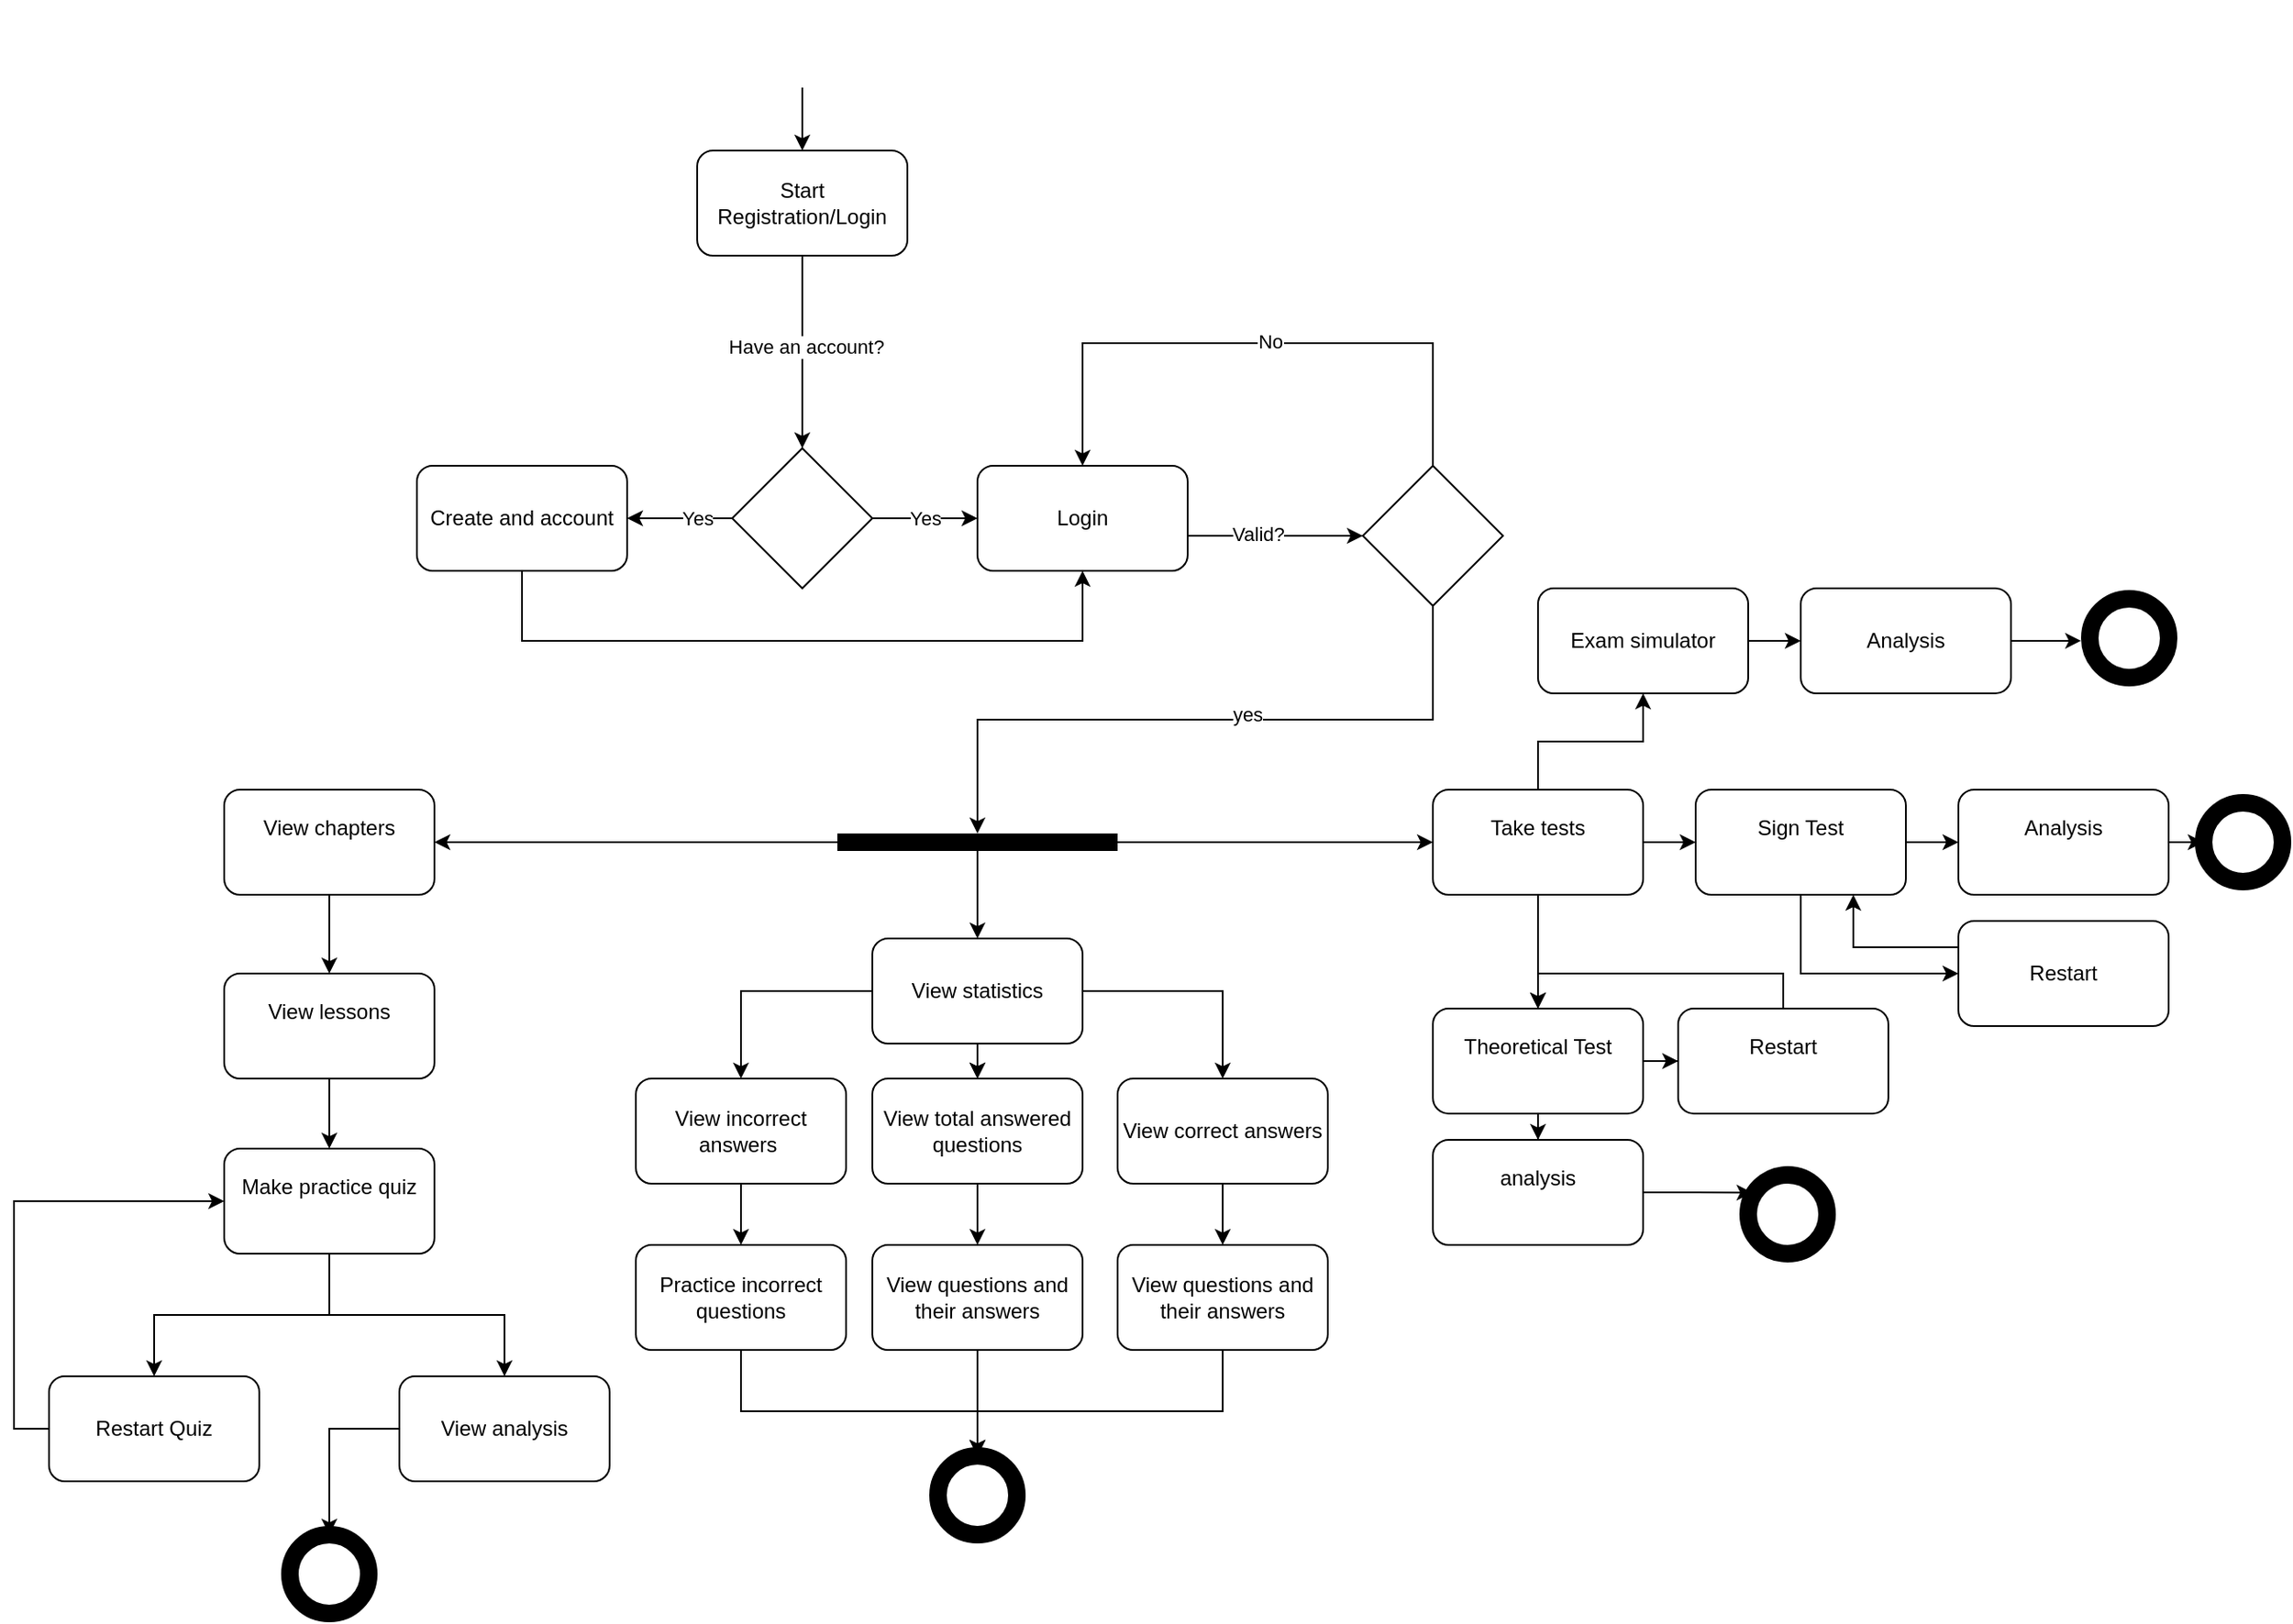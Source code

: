 <mxfile version="24.2.0" type="github">
  <diagram name="Page-1" id="QPpZEPjIt43WbOSFnrUt">
    <mxGraphModel dx="2374" dy="1022" grid="1" gridSize="10" guides="1" tooltips="1" connect="1" arrows="1" fold="1" page="1" pageScale="1" pageWidth="850" pageHeight="1100" math="0" shadow="0">
      <root>
        <mxCell id="0" />
        <mxCell id="1" parent="0" />
        <mxCell id="1pdSYxy8jMLRYQ2kTdl5-2" value="" style="shape=image;html=1;verticalAlign=top;verticalLabelPosition=bottom;labelBackgroundColor=#ffffff;imageAspect=0;aspect=fixed;image=https://cdn4.iconfinder.com/data/icons/essential-app-2/16/record-round-circle-dot-128.png" parent="1" vertex="1">
          <mxGeometry x="375" y="164" width="50" height="50" as="geometry" />
        </mxCell>
        <mxCell id="1pdSYxy8jMLRYQ2kTdl5-4" value="" style="endArrow=classic;html=1;rounded=0;" parent="1" source="1pdSYxy8jMLRYQ2kTdl5-2" edge="1">
          <mxGeometry width="50" height="50" relative="1" as="geometry">
            <mxPoint x="360" y="280" as="sourcePoint" />
            <mxPoint x="400" y="250" as="targetPoint" />
            <Array as="points">
              <mxPoint x="400" y="220" />
            </Array>
          </mxGeometry>
        </mxCell>
        <mxCell id="1pdSYxy8jMLRYQ2kTdl5-11" style="edgeStyle=orthogonalEdgeStyle;rounded=0;orthogonalLoop=1;jettySize=auto;html=1;exitX=0.5;exitY=1;exitDx=0;exitDy=0;entryX=0.5;entryY=0;entryDx=0;entryDy=0;" parent="1" source="1pdSYxy8jMLRYQ2kTdl5-5" target="1pdSYxy8jMLRYQ2kTdl5-10" edge="1">
          <mxGeometry relative="1" as="geometry" />
        </mxCell>
        <mxCell id="1pdSYxy8jMLRYQ2kTdl5-12" value="Have an account?" style="edgeLabel;html=1;align=center;verticalAlign=middle;resizable=0;points=[];" parent="1pdSYxy8jMLRYQ2kTdl5-11" vertex="1" connectable="0">
          <mxGeometry x="-0.054" y="2" relative="1" as="geometry">
            <mxPoint as="offset" />
          </mxGeometry>
        </mxCell>
        <mxCell id="1pdSYxy8jMLRYQ2kTdl5-5" value="Start Registration/Login" style="rounded=1;whiteSpace=wrap;html=1;" parent="1" vertex="1">
          <mxGeometry x="340" y="250" width="120" height="60" as="geometry" />
        </mxCell>
        <mxCell id="1pdSYxy8jMLRYQ2kTdl5-14" value="Yes" style="edgeStyle=orthogonalEdgeStyle;rounded=0;orthogonalLoop=1;jettySize=auto;html=1;" parent="1" source="1pdSYxy8jMLRYQ2kTdl5-10" target="1pdSYxy8jMLRYQ2kTdl5-13" edge="1">
          <mxGeometry relative="1" as="geometry" />
        </mxCell>
        <mxCell id="1pdSYxy8jMLRYQ2kTdl5-16" value="" style="edgeStyle=orthogonalEdgeStyle;rounded=0;orthogonalLoop=1;jettySize=auto;html=1;" parent="1" source="1pdSYxy8jMLRYQ2kTdl5-10" target="1pdSYxy8jMLRYQ2kTdl5-15" edge="1">
          <mxGeometry relative="1" as="geometry" />
        </mxCell>
        <mxCell id="1pdSYxy8jMLRYQ2kTdl5-17" value="Yes" style="edgeLabel;html=1;align=center;verticalAlign=middle;resizable=0;points=[];" parent="1pdSYxy8jMLRYQ2kTdl5-16" vertex="1" connectable="0">
          <mxGeometry x="-0.4" y="3" relative="1" as="geometry">
            <mxPoint x="-2" y="-3" as="offset" />
          </mxGeometry>
        </mxCell>
        <mxCell id="1pdSYxy8jMLRYQ2kTdl5-10" value="" style="rhombus;whiteSpace=wrap;html=1;" parent="1" vertex="1">
          <mxGeometry x="360" y="420" width="80" height="80" as="geometry" />
        </mxCell>
        <mxCell id="1pdSYxy8jMLRYQ2kTdl5-20" value="" style="edgeStyle=orthogonalEdgeStyle;rounded=0;orthogonalLoop=1;jettySize=auto;html=1;entryX=0;entryY=0.5;entryDx=0;entryDy=0;" parent="1" source="1pdSYxy8jMLRYQ2kTdl5-13" target="1pdSYxy8jMLRYQ2kTdl5-24" edge="1">
          <mxGeometry relative="1" as="geometry">
            <mxPoint x="700" y="460" as="targetPoint" />
            <Array as="points">
              <mxPoint x="640" y="470" />
              <mxPoint x="640" y="470" />
            </Array>
          </mxGeometry>
        </mxCell>
        <mxCell id="1pdSYxy8jMLRYQ2kTdl5-21" value="Valid?" style="edgeLabel;html=1;align=center;verticalAlign=middle;resizable=0;points=[];" parent="1pdSYxy8jMLRYQ2kTdl5-20" vertex="1" connectable="0">
          <mxGeometry x="-0.2" y="1" relative="1" as="geometry">
            <mxPoint as="offset" />
          </mxGeometry>
        </mxCell>
        <mxCell id="1pdSYxy8jMLRYQ2kTdl5-13" value="Login" style="rounded=1;whiteSpace=wrap;html=1;" parent="1" vertex="1">
          <mxGeometry x="500" y="430" width="120" height="60" as="geometry" />
        </mxCell>
        <mxCell id="1pdSYxy8jMLRYQ2kTdl5-18" style="edgeStyle=orthogonalEdgeStyle;rounded=0;orthogonalLoop=1;jettySize=auto;html=1;entryX=0.5;entryY=1;entryDx=0;entryDy=0;" parent="1" source="1pdSYxy8jMLRYQ2kTdl5-15" target="1pdSYxy8jMLRYQ2kTdl5-13" edge="1">
          <mxGeometry relative="1" as="geometry">
            <Array as="points">
              <mxPoint x="240" y="530" />
              <mxPoint x="560" y="530" />
            </Array>
          </mxGeometry>
        </mxCell>
        <mxCell id="1pdSYxy8jMLRYQ2kTdl5-15" value="Create and account" style="rounded=1;whiteSpace=wrap;html=1;" parent="1" vertex="1">
          <mxGeometry x="180" y="430" width="120" height="60" as="geometry" />
        </mxCell>
        <mxCell id="1pdSYxy8jMLRYQ2kTdl5-23" style="edgeStyle=orthogonalEdgeStyle;rounded=0;orthogonalLoop=1;jettySize=auto;html=1;entryX=0.5;entryY=0;entryDx=0;entryDy=0;" parent="1" target="1pdSYxy8jMLRYQ2kTdl5-13" edge="1">
          <mxGeometry relative="1" as="geometry">
            <mxPoint x="760" y="290" as="targetPoint" />
            <mxPoint x="760" y="430" as="sourcePoint" />
            <Array as="points">
              <mxPoint x="760" y="360" />
              <mxPoint x="560" y="360" />
            </Array>
          </mxGeometry>
        </mxCell>
        <mxCell id="1pdSYxy8jMLRYQ2kTdl5-25" value="No" style="edgeLabel;html=1;align=center;verticalAlign=middle;resizable=0;points=[];" parent="1pdSYxy8jMLRYQ2kTdl5-23" vertex="1" connectable="0">
          <mxGeometry x="-0.041" y="-1" relative="1" as="geometry">
            <mxPoint as="offset" />
          </mxGeometry>
        </mxCell>
        <mxCell id="1pdSYxy8jMLRYQ2kTdl5-24" value="" style="rhombus;whiteSpace=wrap;html=1;" parent="1" vertex="1">
          <mxGeometry x="720" y="430" width="80" height="80" as="geometry" />
        </mxCell>
        <mxCell id="1pdSYxy8jMLRYQ2kTdl5-42" style="edgeStyle=orthogonalEdgeStyle;rounded=0;orthogonalLoop=1;jettySize=auto;html=1;" parent="1" source="1pdSYxy8jMLRYQ2kTdl5-31" target="1pdSYxy8jMLRYQ2kTdl5-38" edge="1">
          <mxGeometry relative="1" as="geometry" />
        </mxCell>
        <mxCell id="1pdSYxy8jMLRYQ2kTdl5-43" style="edgeStyle=orthogonalEdgeStyle;rounded=0;orthogonalLoop=1;jettySize=auto;html=1;entryX=0.5;entryY=0;entryDx=0;entryDy=0;" parent="1" source="1pdSYxy8jMLRYQ2kTdl5-31" target="1pdSYxy8jMLRYQ2kTdl5-44" edge="1">
          <mxGeometry relative="1" as="geometry">
            <mxPoint x="500" y="760" as="targetPoint" />
          </mxGeometry>
        </mxCell>
        <mxCell id="1pdSYxy8jMLRYQ2kTdl5-31" value="" style="line;strokeWidth=10;html=1;" parent="1" vertex="1">
          <mxGeometry x="420" y="640" width="160" height="10" as="geometry" />
        </mxCell>
        <mxCell id="1pdSYxy8jMLRYQ2kTdl5-33" style="edgeStyle=orthogonalEdgeStyle;rounded=0;orthogonalLoop=1;jettySize=auto;html=1;exitX=0.5;exitY=1;exitDx=0;exitDy=0;" parent="1" source="1pdSYxy8jMLRYQ2kTdl5-24" target="1pdSYxy8jMLRYQ2kTdl5-31" edge="1">
          <mxGeometry relative="1" as="geometry">
            <mxPoint x="540" y="630" as="targetPoint" />
          </mxGeometry>
        </mxCell>
        <mxCell id="1pdSYxy8jMLRYQ2kTdl5-34" value="yes" style="edgeLabel;html=1;align=center;verticalAlign=middle;resizable=0;points=[];" parent="1pdSYxy8jMLRYQ2kTdl5-33" vertex="1" connectable="0">
          <mxGeometry x="-0.12" y="-3" relative="1" as="geometry">
            <mxPoint as="offset" />
          </mxGeometry>
        </mxCell>
        <mxCell id="1pdSYxy8jMLRYQ2kTdl5-46" value="" style="edgeStyle=orthogonalEdgeStyle;rounded=0;orthogonalLoop=1;jettySize=auto;html=1;" parent="1" source="1pdSYxy8jMLRYQ2kTdl5-35" target="1pdSYxy8jMLRYQ2kTdl5-45" edge="1">
          <mxGeometry relative="1" as="geometry" />
        </mxCell>
        <mxCell id="1pdSYxy8jMLRYQ2kTdl5-35" value="View chapters" style="rounded=1;whiteSpace=wrap;html=1;verticalAlign=top;strokeWidth=1;labelBackgroundColor=default;spacingTop=8;" parent="1" vertex="1">
          <mxGeometry x="70" y="615" width="120" height="60" as="geometry" />
        </mxCell>
        <mxCell id="1pdSYxy8jMLRYQ2kTdl5-61" value="" style="edgeStyle=orthogonalEdgeStyle;rounded=0;orthogonalLoop=1;jettySize=auto;html=1;" parent="1" source="1pdSYxy8jMLRYQ2kTdl5-38" target="1pdSYxy8jMLRYQ2kTdl5-60" edge="1">
          <mxGeometry relative="1" as="geometry" />
        </mxCell>
        <mxCell id="pXvdm67rYLfqTN8kAivB-39" value="" style="edgeStyle=orthogonalEdgeStyle;rounded=0;orthogonalLoop=1;jettySize=auto;html=1;" edge="1" parent="1" source="1pdSYxy8jMLRYQ2kTdl5-38" target="pXvdm67rYLfqTN8kAivB-38">
          <mxGeometry relative="1" as="geometry" />
        </mxCell>
        <mxCell id="pXvdm67rYLfqTN8kAivB-46" style="edgeStyle=orthogonalEdgeStyle;rounded=0;orthogonalLoop=1;jettySize=auto;html=1;exitX=0.5;exitY=0;exitDx=0;exitDy=0;entryX=0.5;entryY=1;entryDx=0;entryDy=0;" edge="1" parent="1" source="1pdSYxy8jMLRYQ2kTdl5-38" target="1pdSYxy8jMLRYQ2kTdl5-81">
          <mxGeometry relative="1" as="geometry" />
        </mxCell>
        <mxCell id="1pdSYxy8jMLRYQ2kTdl5-38" value="Take tests" style="rounded=1;whiteSpace=wrap;html=1;verticalAlign=top;strokeWidth=1;labelBackgroundColor=default;spacingTop=8;" parent="1" vertex="1">
          <mxGeometry x="760" y="615" width="120" height="60" as="geometry" />
        </mxCell>
        <mxCell id="1pdSYxy8jMLRYQ2kTdl5-51" value="" style="edgeStyle=orthogonalEdgeStyle;rounded=0;orthogonalLoop=1;jettySize=auto;html=1;" parent="1" source="1pdSYxy8jMLRYQ2kTdl5-44" target="1pdSYxy8jMLRYQ2kTdl5-50" edge="1">
          <mxGeometry relative="1" as="geometry" />
        </mxCell>
        <mxCell id="1pdSYxy8jMLRYQ2kTdl5-53" value="" style="edgeStyle=orthogonalEdgeStyle;rounded=0;orthogonalLoop=1;jettySize=auto;html=1;" parent="1" source="1pdSYxy8jMLRYQ2kTdl5-44" target="1pdSYxy8jMLRYQ2kTdl5-52" edge="1">
          <mxGeometry relative="1" as="geometry" />
        </mxCell>
        <mxCell id="1pdSYxy8jMLRYQ2kTdl5-54" value="" style="edgeStyle=orthogonalEdgeStyle;rounded=0;orthogonalLoop=1;jettySize=auto;html=1;" parent="1" source="1pdSYxy8jMLRYQ2kTdl5-44" target="1pdSYxy8jMLRYQ2kTdl5-50" edge="1">
          <mxGeometry relative="1" as="geometry" />
        </mxCell>
        <mxCell id="1pdSYxy8jMLRYQ2kTdl5-59" value="" style="edgeStyle=orthogonalEdgeStyle;rounded=0;orthogonalLoop=1;jettySize=auto;html=1;" parent="1" source="1pdSYxy8jMLRYQ2kTdl5-44" target="1pdSYxy8jMLRYQ2kTdl5-58" edge="1">
          <mxGeometry relative="1" as="geometry" />
        </mxCell>
        <mxCell id="1pdSYxy8jMLRYQ2kTdl5-44" value="View statistics" style="rounded=1;whiteSpace=wrap;html=1;" parent="1" vertex="1">
          <mxGeometry x="440" y="700" width="120" height="60" as="geometry" />
        </mxCell>
        <mxCell id="1pdSYxy8jMLRYQ2kTdl5-56" style="edgeStyle=orthogonalEdgeStyle;rounded=0;orthogonalLoop=1;jettySize=auto;html=1;exitX=0.5;exitY=1;exitDx=0;exitDy=0;entryX=0.5;entryY=0;entryDx=0;entryDy=0;" parent="1" source="1pdSYxy8jMLRYQ2kTdl5-45" target="1pdSYxy8jMLRYQ2kTdl5-47" edge="1">
          <mxGeometry relative="1" as="geometry" />
        </mxCell>
        <mxCell id="1pdSYxy8jMLRYQ2kTdl5-45" value="View lessons" style="rounded=1;whiteSpace=wrap;html=1;verticalAlign=top;strokeWidth=1;labelBackgroundColor=default;spacingTop=8;" parent="1" vertex="1">
          <mxGeometry x="70" y="720" width="120" height="60" as="geometry" />
        </mxCell>
        <mxCell id="pXvdm67rYLfqTN8kAivB-58" style="edgeStyle=orthogonalEdgeStyle;rounded=0;orthogonalLoop=1;jettySize=auto;html=1;exitX=0.5;exitY=1;exitDx=0;exitDy=0;entryX=0.5;entryY=0;entryDx=0;entryDy=0;" edge="1" parent="1" source="1pdSYxy8jMLRYQ2kTdl5-47" target="pXvdm67rYLfqTN8kAivB-4">
          <mxGeometry relative="1" as="geometry" />
        </mxCell>
        <mxCell id="pXvdm67rYLfqTN8kAivB-59" style="edgeStyle=orthogonalEdgeStyle;rounded=0;orthogonalLoop=1;jettySize=auto;html=1;entryX=0.5;entryY=0;entryDx=0;entryDy=0;" edge="1" parent="1" source="1pdSYxy8jMLRYQ2kTdl5-47" target="pXvdm67rYLfqTN8kAivB-6">
          <mxGeometry relative="1" as="geometry" />
        </mxCell>
        <mxCell id="1pdSYxy8jMLRYQ2kTdl5-47" value="Make practice quiz" style="rounded=1;whiteSpace=wrap;html=1;verticalAlign=top;strokeWidth=1;labelBackgroundColor=default;spacingTop=8;" parent="1" vertex="1">
          <mxGeometry x="70" y="820" width="120" height="60" as="geometry" />
        </mxCell>
        <mxCell id="1pdSYxy8jMLRYQ2kTdl5-49" style="edgeStyle=orthogonalEdgeStyle;rounded=0;orthogonalLoop=1;jettySize=auto;html=1;entryX=0;entryY=0.5;entryDx=0;entryDy=0;entryPerimeter=0;endArrow=none;endFill=0;startArrow=classic;startFill=1;" parent="1" source="1pdSYxy8jMLRYQ2kTdl5-35" target="1pdSYxy8jMLRYQ2kTdl5-31" edge="1">
          <mxGeometry relative="1" as="geometry" />
        </mxCell>
        <mxCell id="pXvdm67rYLfqTN8kAivB-22" value="" style="edgeStyle=orthogonalEdgeStyle;rounded=0;orthogonalLoop=1;jettySize=auto;html=1;" edge="1" parent="1" source="1pdSYxy8jMLRYQ2kTdl5-50" target="pXvdm67rYLfqTN8kAivB-21">
          <mxGeometry relative="1" as="geometry" />
        </mxCell>
        <mxCell id="1pdSYxy8jMLRYQ2kTdl5-50" value="View total answered questions" style="whiteSpace=wrap;html=1;rounded=1;" parent="1" vertex="1">
          <mxGeometry x="440" y="780" width="120" height="60" as="geometry" />
        </mxCell>
        <mxCell id="pXvdm67rYLfqTN8kAivB-18" value="" style="edgeStyle=orthogonalEdgeStyle;rounded=0;orthogonalLoop=1;jettySize=auto;html=1;" edge="1" parent="1" source="1pdSYxy8jMLRYQ2kTdl5-52" target="pXvdm67rYLfqTN8kAivB-17">
          <mxGeometry relative="1" as="geometry" />
        </mxCell>
        <mxCell id="1pdSYxy8jMLRYQ2kTdl5-52" value="View incorrect answers&amp;nbsp;" style="rounded=1;whiteSpace=wrap;html=1;" parent="1" vertex="1">
          <mxGeometry x="305" y="780" width="120" height="60" as="geometry" />
        </mxCell>
        <mxCell id="pXvdm67rYLfqTN8kAivB-24" value="" style="edgeStyle=orthogonalEdgeStyle;rounded=0;orthogonalLoop=1;jettySize=auto;html=1;" edge="1" parent="1" source="1pdSYxy8jMLRYQ2kTdl5-58" target="pXvdm67rYLfqTN8kAivB-23">
          <mxGeometry relative="1" as="geometry" />
        </mxCell>
        <mxCell id="1pdSYxy8jMLRYQ2kTdl5-58" value="View correct answers" style="rounded=1;whiteSpace=wrap;html=1;" parent="1" vertex="1">
          <mxGeometry x="580" y="780" width="120" height="60" as="geometry" />
        </mxCell>
        <mxCell id="pXvdm67rYLfqTN8kAivB-35" value="" style="edgeStyle=orthogonalEdgeStyle;rounded=0;orthogonalLoop=1;jettySize=auto;html=1;" edge="1" parent="1" source="1pdSYxy8jMLRYQ2kTdl5-60" target="pXvdm67rYLfqTN8kAivB-34">
          <mxGeometry relative="1" as="geometry" />
        </mxCell>
        <mxCell id="pXvdm67rYLfqTN8kAivB-37" value="" style="edgeStyle=orthogonalEdgeStyle;rounded=0;orthogonalLoop=1;jettySize=auto;html=1;" edge="1" parent="1" source="1pdSYxy8jMLRYQ2kTdl5-60" target="pXvdm67rYLfqTN8kAivB-36">
          <mxGeometry relative="1" as="geometry" />
        </mxCell>
        <mxCell id="1pdSYxy8jMLRYQ2kTdl5-60" value="Theoretical Test" style="whiteSpace=wrap;html=1;verticalAlign=top;rounded=1;strokeWidth=1;labelBackgroundColor=default;spacingTop=8;" parent="1" vertex="1">
          <mxGeometry x="760" y="740" width="120" height="60" as="geometry" />
        </mxCell>
        <mxCell id="pXvdm67rYLfqTN8kAivB-30" value="" style="edgeStyle=orthogonalEdgeStyle;rounded=0;orthogonalLoop=1;jettySize=auto;html=1;" edge="1" parent="1" source="1pdSYxy8jMLRYQ2kTdl5-81" target="pXvdm67rYLfqTN8kAivB-29">
          <mxGeometry relative="1" as="geometry" />
        </mxCell>
        <mxCell id="1pdSYxy8jMLRYQ2kTdl5-81" value="Exam simulator" style="rounded=1;whiteSpace=wrap;html=1;" parent="1" vertex="1">
          <mxGeometry x="820" y="500" width="120" height="60" as="geometry" />
        </mxCell>
        <mxCell id="pXvdm67rYLfqTN8kAivB-57" style="edgeStyle=orthogonalEdgeStyle;rounded=0;orthogonalLoop=1;jettySize=auto;html=1;exitX=0;exitY=0.5;exitDx=0;exitDy=0;entryX=0;entryY=0.5;entryDx=0;entryDy=0;" edge="1" parent="1" source="pXvdm67rYLfqTN8kAivB-4" target="1pdSYxy8jMLRYQ2kTdl5-47">
          <mxGeometry relative="1" as="geometry" />
        </mxCell>
        <mxCell id="pXvdm67rYLfqTN8kAivB-4" value="Restart Quiz" style="rounded=1;whiteSpace=wrap;html=1;" vertex="1" parent="1">
          <mxGeometry x="-30" y="950" width="120" height="60" as="geometry" />
        </mxCell>
        <mxCell id="pXvdm67rYLfqTN8kAivB-19" style="edgeStyle=orthogonalEdgeStyle;rounded=0;orthogonalLoop=1;jettySize=auto;html=1;entryX=0.5;entryY=0;entryDx=0;entryDy=0;" edge="1" parent="1" source="pXvdm67rYLfqTN8kAivB-6" target="pXvdm67rYLfqTN8kAivB-11">
          <mxGeometry relative="1" as="geometry" />
        </mxCell>
        <mxCell id="pXvdm67rYLfqTN8kAivB-6" value="View analysis" style="rounded=1;whiteSpace=wrap;html=1;" vertex="1" parent="1">
          <mxGeometry x="170" y="950" width="120" height="60" as="geometry" />
        </mxCell>
        <mxCell id="pXvdm67rYLfqTN8kAivB-11" value="" style="ellipse;whiteSpace=wrap;html=1;verticalAlign=top;strokeWidth=10;labelBackgroundColor=default;spacingTop=8;" vertex="1" parent="1">
          <mxGeometry x="107.5" y="1040.5" width="45" height="45" as="geometry" />
        </mxCell>
        <mxCell id="pXvdm67rYLfqTN8kAivB-26" style="edgeStyle=orthogonalEdgeStyle;rounded=0;orthogonalLoop=1;jettySize=auto;html=1;" edge="1" parent="1" source="pXvdm67rYLfqTN8kAivB-17" target="pXvdm67rYLfqTN8kAivB-25">
          <mxGeometry relative="1" as="geometry">
            <Array as="points">
              <mxPoint x="365" y="970" />
              <mxPoint x="500" y="970" />
            </Array>
          </mxGeometry>
        </mxCell>
        <mxCell id="pXvdm67rYLfqTN8kAivB-17" value="Practice incorrect questions" style="whiteSpace=wrap;html=1;rounded=1;" vertex="1" parent="1">
          <mxGeometry x="305" y="875" width="120" height="60" as="geometry" />
        </mxCell>
        <mxCell id="pXvdm67rYLfqTN8kAivB-27" style="edgeStyle=orthogonalEdgeStyle;rounded=0;orthogonalLoop=1;jettySize=auto;html=1;" edge="1" parent="1" source="pXvdm67rYLfqTN8kAivB-21" target="pXvdm67rYLfqTN8kAivB-25">
          <mxGeometry relative="1" as="geometry" />
        </mxCell>
        <mxCell id="pXvdm67rYLfqTN8kAivB-21" value="View questions and their answers" style="whiteSpace=wrap;html=1;rounded=1;" vertex="1" parent="1">
          <mxGeometry x="440" y="875" width="120" height="60" as="geometry" />
        </mxCell>
        <mxCell id="pXvdm67rYLfqTN8kAivB-28" style="edgeStyle=orthogonalEdgeStyle;rounded=0;orthogonalLoop=1;jettySize=auto;html=1;entryX=0.5;entryY=0;entryDx=0;entryDy=0;" edge="1" parent="1" source="pXvdm67rYLfqTN8kAivB-23" target="pXvdm67rYLfqTN8kAivB-25">
          <mxGeometry relative="1" as="geometry">
            <Array as="points">
              <mxPoint x="640" y="970" />
              <mxPoint x="500" y="970" />
            </Array>
          </mxGeometry>
        </mxCell>
        <mxCell id="pXvdm67rYLfqTN8kAivB-23" value="View questions and their answers" style="whiteSpace=wrap;html=1;rounded=1;" vertex="1" parent="1">
          <mxGeometry x="580" y="875" width="120" height="60" as="geometry" />
        </mxCell>
        <mxCell id="pXvdm67rYLfqTN8kAivB-25" value="" style="ellipse;whiteSpace=wrap;html=1;verticalAlign=top;strokeWidth=10;labelBackgroundColor=default;spacingTop=8;" vertex="1" parent="1">
          <mxGeometry x="477.5" y="995.5" width="45" height="45" as="geometry" />
        </mxCell>
        <mxCell id="pXvdm67rYLfqTN8kAivB-29" value="Analysis" style="rounded=1;whiteSpace=wrap;html=1;" vertex="1" parent="1">
          <mxGeometry x="970" y="500" width="120" height="60" as="geometry" />
        </mxCell>
        <mxCell id="pXvdm67rYLfqTN8kAivB-31" value="" style="ellipse;whiteSpace=wrap;html=1;verticalAlign=top;strokeWidth=10;labelBackgroundColor=default;spacingTop=8;" vertex="1" parent="1">
          <mxGeometry x="1135" y="506" width="45" height="45" as="geometry" />
        </mxCell>
        <mxCell id="pXvdm67rYLfqTN8kAivB-34" value="analysis" style="whiteSpace=wrap;html=1;verticalAlign=top;rounded=1;strokeWidth=1;labelBackgroundColor=default;spacingTop=8;" vertex="1" parent="1">
          <mxGeometry x="760" y="815" width="120" height="60" as="geometry" />
        </mxCell>
        <mxCell id="pXvdm67rYLfqTN8kAivB-53" style="edgeStyle=orthogonalEdgeStyle;rounded=0;orthogonalLoop=1;jettySize=auto;html=1;exitX=0.5;exitY=0;exitDx=0;exitDy=0;entryX=0.5;entryY=0;entryDx=0;entryDy=0;" edge="1" parent="1" source="pXvdm67rYLfqTN8kAivB-36" target="1pdSYxy8jMLRYQ2kTdl5-60">
          <mxGeometry relative="1" as="geometry" />
        </mxCell>
        <mxCell id="pXvdm67rYLfqTN8kAivB-36" value="Restart" style="whiteSpace=wrap;html=1;verticalAlign=top;rounded=1;strokeWidth=1;labelBackgroundColor=default;spacingTop=8;" vertex="1" parent="1">
          <mxGeometry x="900" y="740" width="120" height="60" as="geometry" />
        </mxCell>
        <mxCell id="pXvdm67rYLfqTN8kAivB-41" value="" style="edgeStyle=orthogonalEdgeStyle;rounded=0;orthogonalLoop=1;jettySize=auto;html=1;" edge="1" parent="1" source="pXvdm67rYLfqTN8kAivB-38" target="pXvdm67rYLfqTN8kAivB-40">
          <mxGeometry relative="1" as="geometry" />
        </mxCell>
        <mxCell id="pXvdm67rYLfqTN8kAivB-45" style="edgeStyle=orthogonalEdgeStyle;rounded=0;orthogonalLoop=1;jettySize=auto;html=1;exitX=0.5;exitY=1;exitDx=0;exitDy=0;entryX=0;entryY=0.5;entryDx=0;entryDy=0;" edge="1" parent="1" source="pXvdm67rYLfqTN8kAivB-38" target="pXvdm67rYLfqTN8kAivB-43">
          <mxGeometry relative="1" as="geometry" />
        </mxCell>
        <mxCell id="pXvdm67rYLfqTN8kAivB-38" value="Sign Test" style="rounded=1;whiteSpace=wrap;html=1;verticalAlign=top;strokeWidth=1;labelBackgroundColor=default;spacingTop=8;" vertex="1" parent="1">
          <mxGeometry x="910" y="615" width="120" height="60" as="geometry" />
        </mxCell>
        <mxCell id="pXvdm67rYLfqTN8kAivB-55" style="edgeStyle=orthogonalEdgeStyle;rounded=0;orthogonalLoop=1;jettySize=auto;html=1;exitX=1;exitY=0.5;exitDx=0;exitDy=0;entryX=0;entryY=0.5;entryDx=0;entryDy=0;" edge="1" parent="1" source="pXvdm67rYLfqTN8kAivB-40" target="pXvdm67rYLfqTN8kAivB-54">
          <mxGeometry relative="1" as="geometry" />
        </mxCell>
        <mxCell id="pXvdm67rYLfqTN8kAivB-40" value="Analysis" style="rounded=1;whiteSpace=wrap;html=1;verticalAlign=top;strokeWidth=1;labelBackgroundColor=default;spacingTop=8;" vertex="1" parent="1">
          <mxGeometry x="1060" y="615" width="120" height="60" as="geometry" />
        </mxCell>
        <mxCell id="pXvdm67rYLfqTN8kAivB-56" style="edgeStyle=orthogonalEdgeStyle;rounded=0;orthogonalLoop=1;jettySize=auto;html=1;exitX=0;exitY=0.25;exitDx=0;exitDy=0;entryX=0.75;entryY=1;entryDx=0;entryDy=0;" edge="1" parent="1" source="pXvdm67rYLfqTN8kAivB-43" target="pXvdm67rYLfqTN8kAivB-38">
          <mxGeometry relative="1" as="geometry" />
        </mxCell>
        <mxCell id="pXvdm67rYLfqTN8kAivB-43" value="Restart" style="rounded=1;whiteSpace=wrap;html=1;" vertex="1" parent="1">
          <mxGeometry x="1060" y="690" width="120" height="60" as="geometry" />
        </mxCell>
        <mxCell id="pXvdm67rYLfqTN8kAivB-49" style="edgeStyle=orthogonalEdgeStyle;rounded=0;orthogonalLoop=1;jettySize=auto;html=1;exitX=1;exitY=0.5;exitDx=0;exitDy=0;entryX=-0.111;entryY=0.533;entryDx=0;entryDy=0;entryPerimeter=0;" edge="1" parent="1" source="pXvdm67rYLfqTN8kAivB-29" target="pXvdm67rYLfqTN8kAivB-31">
          <mxGeometry relative="1" as="geometry" />
        </mxCell>
        <mxCell id="pXvdm67rYLfqTN8kAivB-50" value="" style="ellipse;whiteSpace=wrap;html=1;verticalAlign=top;strokeWidth=10;labelBackgroundColor=default;spacingTop=8;" vertex="1" parent="1">
          <mxGeometry x="940" y="835" width="45" height="45" as="geometry" />
        </mxCell>
        <mxCell id="pXvdm67rYLfqTN8kAivB-52" style="edgeStyle=orthogonalEdgeStyle;rounded=0;orthogonalLoop=1;jettySize=auto;html=1;exitX=1;exitY=0.5;exitDx=0;exitDy=0;entryX=0.054;entryY=0.225;entryDx=0;entryDy=0;entryPerimeter=0;" edge="1" parent="1" source="pXvdm67rYLfqTN8kAivB-34" target="pXvdm67rYLfqTN8kAivB-50">
          <mxGeometry relative="1" as="geometry" />
        </mxCell>
        <mxCell id="pXvdm67rYLfqTN8kAivB-54" value="" style="ellipse;whiteSpace=wrap;html=1;verticalAlign=top;strokeWidth=10;labelBackgroundColor=default;spacingTop=8;" vertex="1" parent="1">
          <mxGeometry x="1200" y="622.5" width="45" height="45" as="geometry" />
        </mxCell>
      </root>
    </mxGraphModel>
  </diagram>
</mxfile>
